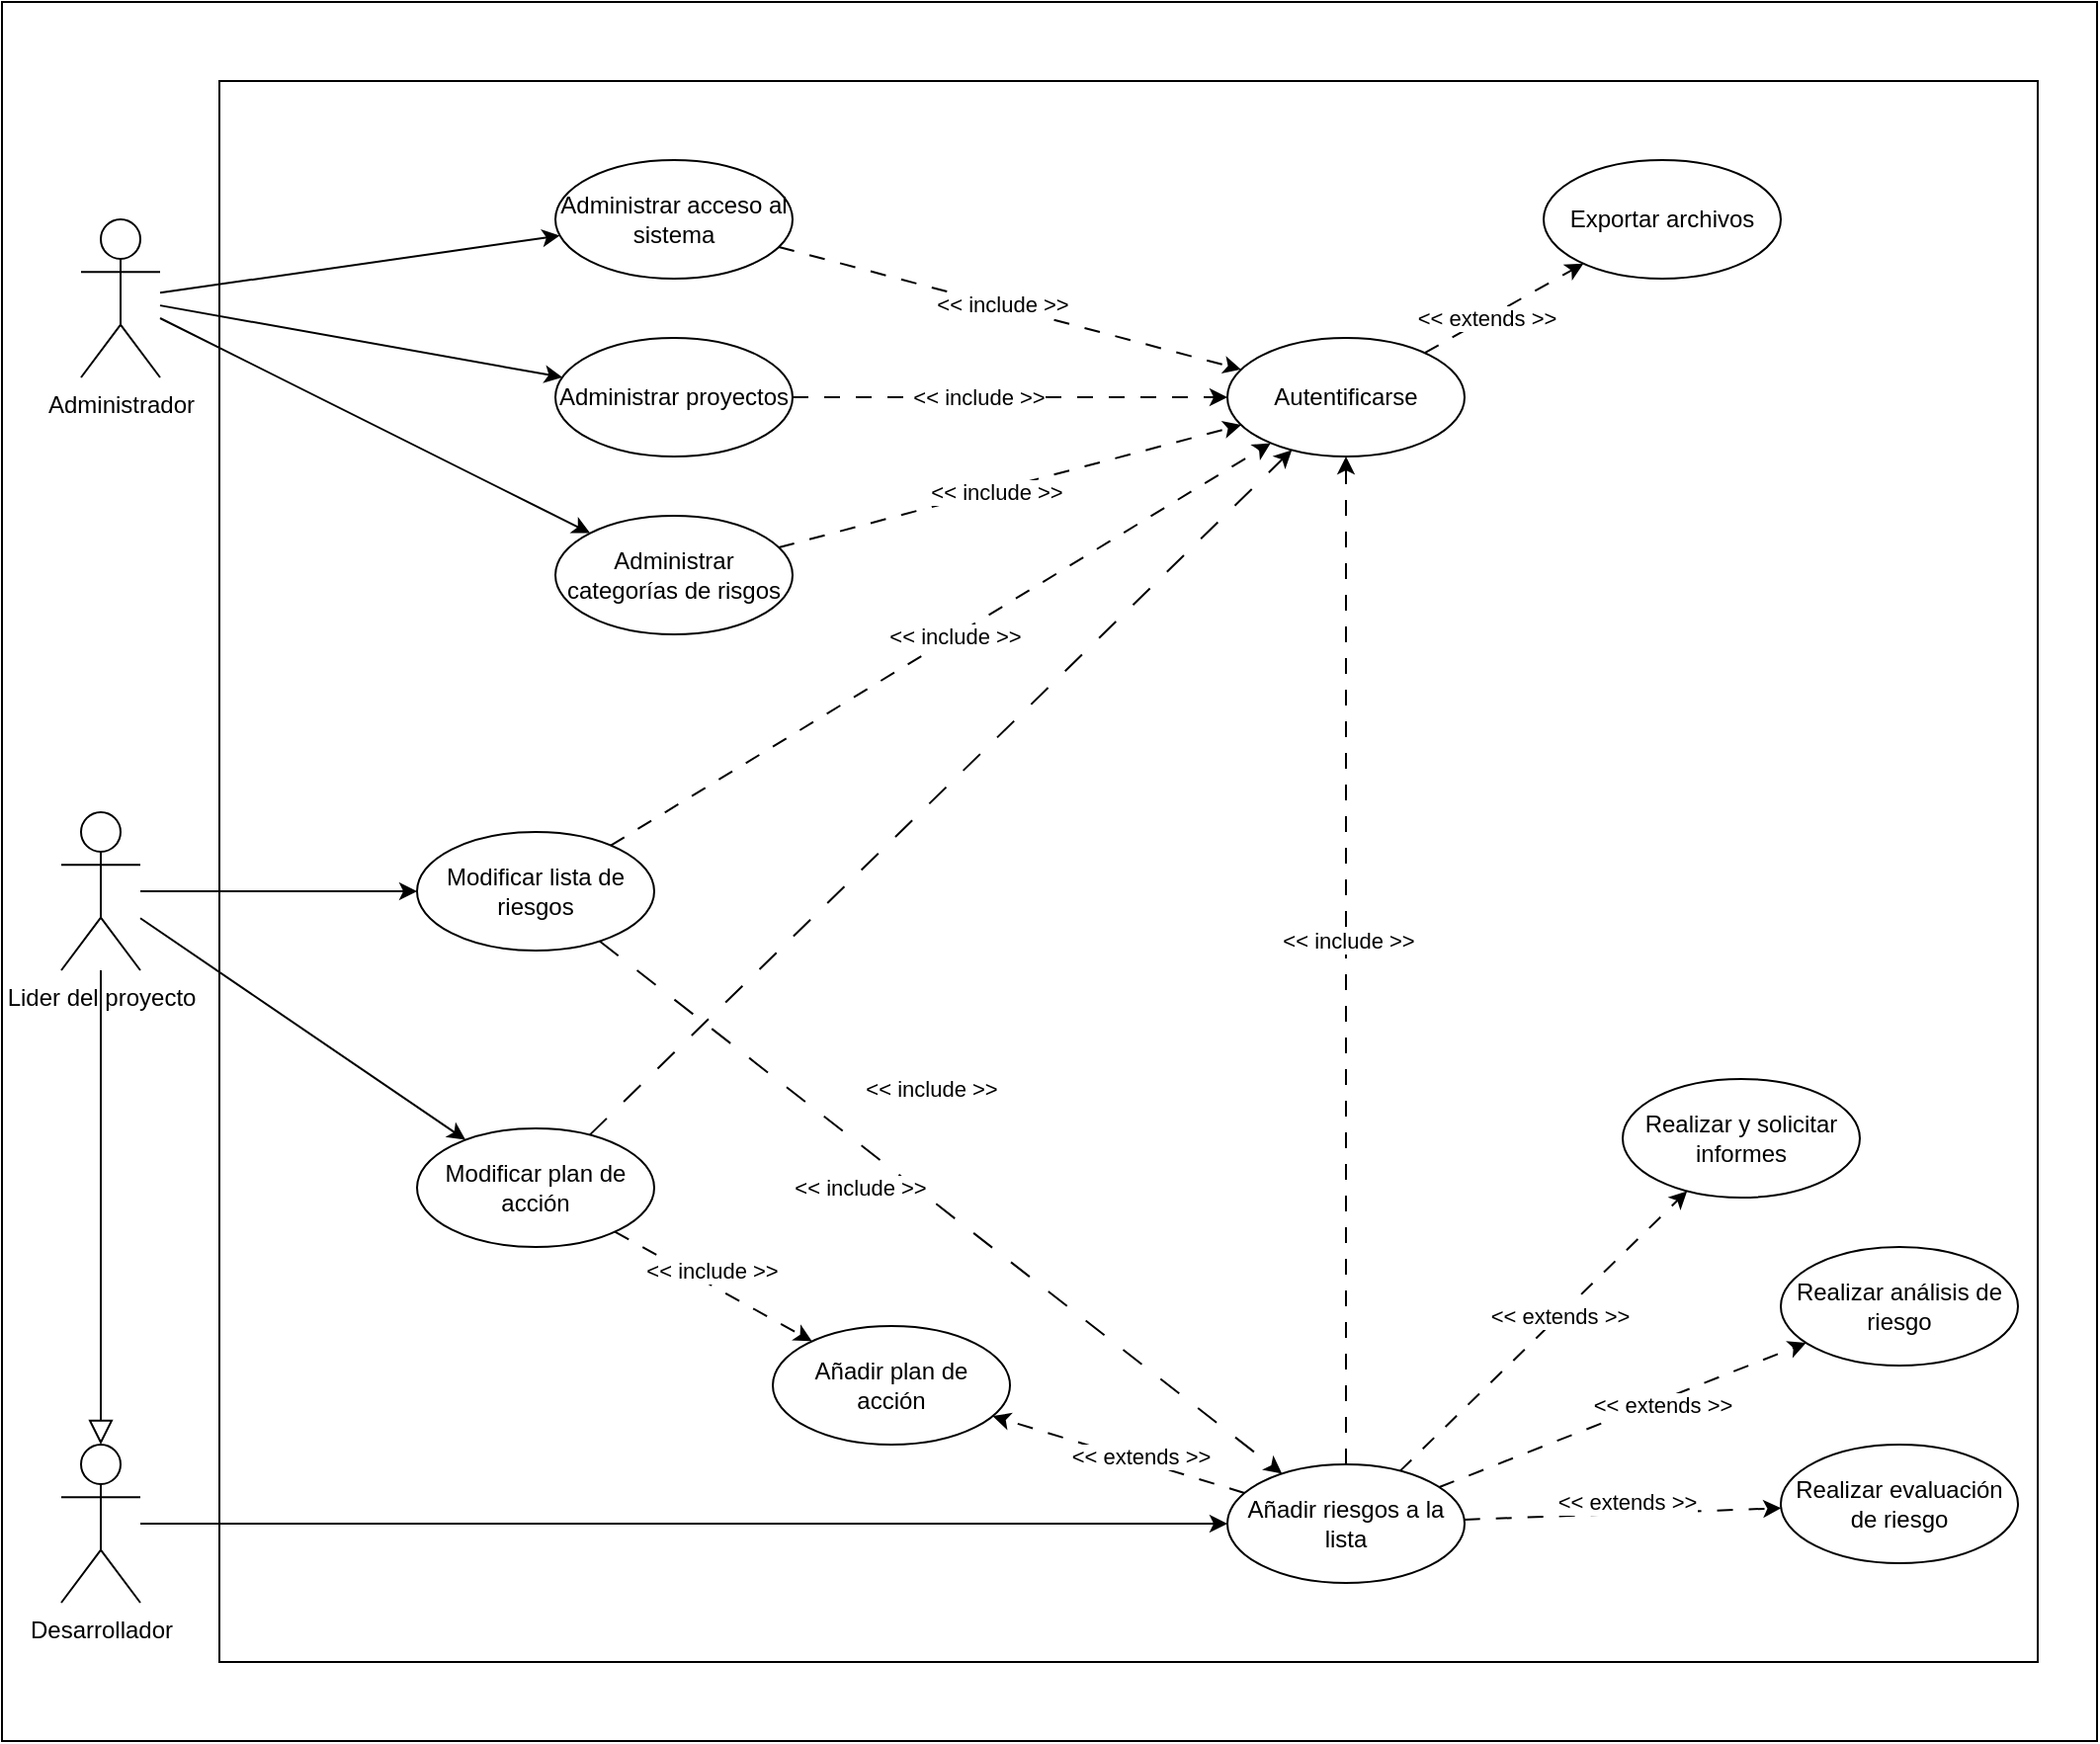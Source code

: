 <mxfile version="24.7.17">
  <diagram id="sK6u0aQZh5gKvJ8_Eq7y" name="Página-2">
    <mxGraphModel dx="1457" dy="847" grid="1" gridSize="10" guides="1" tooltips="1" connect="1" arrows="1" fold="1" page="1" pageScale="1" pageWidth="827" pageHeight="1169" math="0" shadow="0">
      <root>
        <mxCell id="0" />
        <mxCell id="1" parent="0" />
        <mxCell id="-5TUY3w5zbnfjcx4eBSF-23" value="" style="rounded=0;whiteSpace=wrap;html=1;" parent="1" vertex="1">
          <mxGeometry x="290" y="120" width="1060" height="880" as="geometry" />
        </mxCell>
        <mxCell id="-5TUY3w5zbnfjcx4eBSF-76" value="" style="rounded=0;whiteSpace=wrap;html=1;" parent="1" vertex="1">
          <mxGeometry x="400" y="160" width="920" height="800" as="geometry" />
        </mxCell>
        <mxCell id="-5TUY3w5zbnfjcx4eBSF-77" style="rounded=0;orthogonalLoop=1;jettySize=auto;html=1;" parent="1" source="-5TUY3w5zbnfjcx4eBSF-79" target="-5TUY3w5zbnfjcx4eBSF-89" edge="1">
          <mxGeometry relative="1" as="geometry" />
        </mxCell>
        <mxCell id="-5TUY3w5zbnfjcx4eBSF-78" style="rounded=0;orthogonalLoop=1;jettySize=auto;html=1;" parent="1" source="-5TUY3w5zbnfjcx4eBSF-79" target="-5TUY3w5zbnfjcx4eBSF-92" edge="1">
          <mxGeometry relative="1" as="geometry" />
        </mxCell>
        <mxCell id="dsdEelzjTaVAezbVnpXR-1" style="rounded=0;orthogonalLoop=1;jettySize=auto;html=1;" parent="1" source="-5TUY3w5zbnfjcx4eBSF-79" target="-5TUY3w5zbnfjcx4eBSF-113" edge="1">
          <mxGeometry relative="1" as="geometry" />
        </mxCell>
        <mxCell id="-5TUY3w5zbnfjcx4eBSF-79" value="Administrador" style="shape=umlActor;verticalLabelPosition=bottom;verticalAlign=top;html=1;outlineConnect=0;" parent="1" vertex="1">
          <mxGeometry x="330" y="230" width="40" height="80" as="geometry" />
        </mxCell>
        <mxCell id="-5TUY3w5zbnfjcx4eBSF-82" style="edgeStyle=none;rounded=0;orthogonalLoop=1;jettySize=auto;html=1;" parent="1" source="-5TUY3w5zbnfjcx4eBSF-84" target="-5TUY3w5zbnfjcx4eBSF-118" edge="1">
          <mxGeometry relative="1" as="geometry" />
        </mxCell>
        <mxCell id="dX3sOXWLlkZk12BEzYUn-5" style="rounded=0;orthogonalLoop=1;jettySize=auto;html=1;" parent="1" source="-5TUY3w5zbnfjcx4eBSF-84" target="-5TUY3w5zbnfjcx4eBSF-110" edge="1">
          <mxGeometry relative="1" as="geometry" />
        </mxCell>
        <mxCell id="-5TUY3w5zbnfjcx4eBSF-84" value="Lider del proyecto" style="shape=umlActor;verticalLabelPosition=bottom;verticalAlign=top;html=1;outlineConnect=0;" parent="1" vertex="1">
          <mxGeometry x="320" y="530" width="40" height="80" as="geometry" />
        </mxCell>
        <mxCell id="-5TUY3w5zbnfjcx4eBSF-85" style="rounded=0;orthogonalLoop=1;jettySize=auto;html=1;" parent="1" source="-5TUY3w5zbnfjcx4eBSF-86" target="-5TUY3w5zbnfjcx4eBSF-107" edge="1">
          <mxGeometry relative="1" as="geometry" />
        </mxCell>
        <mxCell id="-5TUY3w5zbnfjcx4eBSF-132" style="edgeStyle=none;rounded=0;orthogonalLoop=1;jettySize=auto;html=1;endArrow=block;endFill=0;endSize=10;" parent="1" source="-5TUY3w5zbnfjcx4eBSF-84" target="-5TUY3w5zbnfjcx4eBSF-86" edge="1">
          <mxGeometry relative="1" as="geometry">
            <mxPoint x="370" y="840" as="sourcePoint" />
            <mxPoint x="370" y="640" as="targetPoint" />
          </mxGeometry>
        </mxCell>
        <mxCell id="-5TUY3w5zbnfjcx4eBSF-86" value="Desarrollador" style="shape=umlActor;verticalLabelPosition=bottom;verticalAlign=top;html=1;outlineConnect=0;" parent="1" vertex="1">
          <mxGeometry x="320" y="850" width="40" height="80" as="geometry" />
        </mxCell>
        <mxCell id="-5TUY3w5zbnfjcx4eBSF-87" style="edgeStyle=none;rounded=0;orthogonalLoop=1;jettySize=auto;html=1;dashed=1;dashPattern=8 8;" parent="1" source="-5TUY3w5zbnfjcx4eBSF-89" target="-5TUY3w5zbnfjcx4eBSF-121" edge="1">
          <mxGeometry relative="1" as="geometry" />
        </mxCell>
        <mxCell id="-5TUY3w5zbnfjcx4eBSF-88" value="&amp;lt;&amp;lt; include &amp;gt;&amp;gt;" style="edgeLabel;html=1;align=center;verticalAlign=middle;resizable=0;points=[];" parent="-5TUY3w5zbnfjcx4eBSF-87" vertex="1" connectable="0">
          <mxGeometry x="-0.04" y="1" relative="1" as="geometry">
            <mxPoint as="offset" />
          </mxGeometry>
        </mxCell>
        <mxCell id="-5TUY3w5zbnfjcx4eBSF-89" value="Administrar acceso al sistema" style="ellipse;whiteSpace=wrap;html=1;" parent="1" vertex="1">
          <mxGeometry x="570" y="200" width="120" height="60" as="geometry" />
        </mxCell>
        <mxCell id="-5TUY3w5zbnfjcx4eBSF-90" style="edgeStyle=none;rounded=0;orthogonalLoop=1;jettySize=auto;html=1;dashed=1;dashPattern=8 8;" parent="1" source="-5TUY3w5zbnfjcx4eBSF-92" target="-5TUY3w5zbnfjcx4eBSF-121" edge="1">
          <mxGeometry relative="1" as="geometry" />
        </mxCell>
        <mxCell id="-5TUY3w5zbnfjcx4eBSF-91" value="&amp;lt;&amp;lt; include &amp;gt;&amp;gt;" style="edgeLabel;html=1;align=center;verticalAlign=middle;resizable=0;points=[];" parent="-5TUY3w5zbnfjcx4eBSF-90" vertex="1" connectable="0">
          <mxGeometry x="-0.148" relative="1" as="geometry">
            <mxPoint as="offset" />
          </mxGeometry>
        </mxCell>
        <mxCell id="-5TUY3w5zbnfjcx4eBSF-92" value="Administrar proyectos" style="ellipse;whiteSpace=wrap;html=1;" parent="1" vertex="1">
          <mxGeometry x="570" y="290" width="120" height="60" as="geometry" />
        </mxCell>
        <mxCell id="-5TUY3w5zbnfjcx4eBSF-93" value="Exportar archivos" style="ellipse;whiteSpace=wrap;html=1;" parent="1" vertex="1">
          <mxGeometry x="1070" y="200" width="120" height="60" as="geometry" />
        </mxCell>
        <mxCell id="-5TUY3w5zbnfjcx4eBSF-101" style="edgeStyle=none;rounded=0;orthogonalLoop=1;jettySize=auto;html=1;dashed=1;dashPattern=8 8;" parent="1" source="-5TUY3w5zbnfjcx4eBSF-107" target="-5TUY3w5zbnfjcx4eBSF-114" edge="1">
          <mxGeometry relative="1" as="geometry" />
        </mxCell>
        <mxCell id="-5TUY3w5zbnfjcx4eBSF-102" value="&amp;lt;&amp;lt; extends &amp;gt;&amp;gt;" style="edgeLabel;html=1;align=center;verticalAlign=middle;resizable=0;points=[];" parent="-5TUY3w5zbnfjcx4eBSF-101" vertex="1" connectable="0">
          <mxGeometry x="0.033" y="-1" relative="1" as="geometry">
            <mxPoint x="-1" y="-7" as="offset" />
          </mxGeometry>
        </mxCell>
        <mxCell id="-5TUY3w5zbnfjcx4eBSF-103" style="edgeStyle=none;rounded=0;orthogonalLoop=1;jettySize=auto;html=1;dashed=1;dashPattern=8 8;" parent="1" source="-5TUY3w5zbnfjcx4eBSF-107" target="-5TUY3w5zbnfjcx4eBSF-115" edge="1">
          <mxGeometry relative="1" as="geometry" />
        </mxCell>
        <mxCell id="-5TUY3w5zbnfjcx4eBSF-104" value="&amp;lt;&amp;lt; extends &amp;gt;&amp;gt;" style="edgeLabel;html=1;align=center;verticalAlign=middle;resizable=0;points=[];" parent="-5TUY3w5zbnfjcx4eBSF-103" vertex="1" connectable="0">
          <mxGeometry x="-0.175" y="-3" relative="1" as="geometry">
            <mxPoint x="-1" as="offset" />
          </mxGeometry>
        </mxCell>
        <mxCell id="-5TUY3w5zbnfjcx4eBSF-105" style="edgeStyle=none;rounded=0;orthogonalLoop=1;jettySize=auto;html=1;dashed=1;dashPattern=8 8;" parent="1" source="-5TUY3w5zbnfjcx4eBSF-107" target="-5TUY3w5zbnfjcx4eBSF-124" edge="1">
          <mxGeometry relative="1" as="geometry" />
        </mxCell>
        <mxCell id="-5TUY3w5zbnfjcx4eBSF-106" value="&amp;lt;&amp;lt; extends &amp;gt;&amp;gt;" style="edgeLabel;html=1;align=center;verticalAlign=middle;resizable=0;points=[];" parent="-5TUY3w5zbnfjcx4eBSF-105" vertex="1" connectable="0">
          <mxGeometry x="0.103" relative="1" as="geometry">
            <mxPoint as="offset" />
          </mxGeometry>
        </mxCell>
        <mxCell id="D7hPwTgN9Ad0S_OiSbyl-2" style="rounded=0;orthogonalLoop=1;jettySize=auto;html=1;dashed=1;dashPattern=8 8;" parent="1" source="-5TUY3w5zbnfjcx4eBSF-107" target="D7hPwTgN9Ad0S_OiSbyl-1" edge="1">
          <mxGeometry relative="1" as="geometry" />
        </mxCell>
        <mxCell id="-5TUY3w5zbnfjcx4eBSF-107" value="Añadir riesgos a la lista" style="ellipse;whiteSpace=wrap;html=1;" parent="1" vertex="1">
          <mxGeometry x="910" y="860" width="120" height="60" as="geometry" />
        </mxCell>
        <mxCell id="dX3sOXWLlkZk12BEzYUn-7" style="rounded=0;orthogonalLoop=1;jettySize=auto;html=1;dashed=1;dashPattern=12 12;" parent="1" source="-5TUY3w5zbnfjcx4eBSF-110" target="-5TUY3w5zbnfjcx4eBSF-107" edge="1">
          <mxGeometry relative="1" as="geometry" />
        </mxCell>
        <mxCell id="-5TUY3w5zbnfjcx4eBSF-110" value="Modificar lista de riesgos" style="ellipse;whiteSpace=wrap;html=1;" parent="1" vertex="1">
          <mxGeometry x="500" y="540" width="120" height="60" as="geometry" />
        </mxCell>
        <mxCell id="-5TUY3w5zbnfjcx4eBSF-111" style="edgeStyle=none;rounded=0;orthogonalLoop=1;jettySize=auto;html=1;dashed=1;dashPattern=8 8;" parent="1" source="-5TUY3w5zbnfjcx4eBSF-113" target="-5TUY3w5zbnfjcx4eBSF-121" edge="1">
          <mxGeometry relative="1" as="geometry" />
        </mxCell>
        <mxCell id="-5TUY3w5zbnfjcx4eBSF-112" value="&amp;lt;&amp;lt; include &amp;gt;&amp;gt;" style="edgeLabel;html=1;align=center;verticalAlign=middle;resizable=0;points=[];" parent="-5TUY3w5zbnfjcx4eBSF-111" vertex="1" connectable="0">
          <mxGeometry x="-0.068" y="-1" relative="1" as="geometry">
            <mxPoint as="offset" />
          </mxGeometry>
        </mxCell>
        <mxCell id="-5TUY3w5zbnfjcx4eBSF-113" value="Administrar categorías de risgos" style="ellipse;whiteSpace=wrap;html=1;" parent="1" vertex="1">
          <mxGeometry x="570" y="380" width="120" height="60" as="geometry" />
        </mxCell>
        <mxCell id="-5TUY3w5zbnfjcx4eBSF-114" value="Realizar evaluación de riesgo" style="ellipse;whiteSpace=wrap;html=1;" parent="1" vertex="1">
          <mxGeometry x="1190" y="850" width="120" height="60" as="geometry" />
        </mxCell>
        <mxCell id="-5TUY3w5zbnfjcx4eBSF-115" value="&lt;div&gt;Añadir plan de&lt;/div&gt;&lt;div&gt;acción&lt;/div&gt;" style="ellipse;whiteSpace=wrap;html=1;" parent="1" vertex="1">
          <mxGeometry x="680" y="790" width="120" height="60" as="geometry" />
        </mxCell>
        <mxCell id="-5TUY3w5zbnfjcx4eBSF-116" style="edgeStyle=none;rounded=0;orthogonalLoop=1;jettySize=auto;html=1;dashed=1;dashPattern=8 8;" parent="1" source="-5TUY3w5zbnfjcx4eBSF-118" target="-5TUY3w5zbnfjcx4eBSF-115" edge="1">
          <mxGeometry relative="1" as="geometry" />
        </mxCell>
        <mxCell id="-5TUY3w5zbnfjcx4eBSF-117" value="&amp;lt;&amp;lt; include &amp;gt;&amp;gt;" style="edgeLabel;html=1;align=center;verticalAlign=middle;resizable=0;points=[];" parent="-5TUY3w5zbnfjcx4eBSF-116" vertex="1" connectable="0">
          <mxGeometry x="0.054" y="1" relative="1" as="geometry">
            <mxPoint x="-4" y="-9" as="offset" />
          </mxGeometry>
        </mxCell>
        <mxCell id="dX3sOXWLlkZk12BEzYUn-6" style="rounded=0;orthogonalLoop=1;jettySize=auto;html=1;dashed=1;dashPattern=12 12;" parent="1" source="-5TUY3w5zbnfjcx4eBSF-118" target="-5TUY3w5zbnfjcx4eBSF-121" edge="1">
          <mxGeometry relative="1" as="geometry" />
        </mxCell>
        <mxCell id="-5TUY3w5zbnfjcx4eBSF-118" value="Modificar plan de acción" style="ellipse;whiteSpace=wrap;html=1;" parent="1" vertex="1">
          <mxGeometry x="500" y="690" width="120" height="60" as="geometry" />
        </mxCell>
        <mxCell id="-5TUY3w5zbnfjcx4eBSF-119" style="edgeStyle=none;rounded=0;orthogonalLoop=1;jettySize=auto;html=1;dashed=1;dashPattern=8 8;" parent="1" source="-5TUY3w5zbnfjcx4eBSF-121" target="-5TUY3w5zbnfjcx4eBSF-93" edge="1">
          <mxGeometry relative="1" as="geometry" />
        </mxCell>
        <mxCell id="-5TUY3w5zbnfjcx4eBSF-120" value="&amp;lt;&amp;lt; extends &amp;gt;&amp;gt;" style="edgeLabel;html=1;align=center;verticalAlign=middle;resizable=0;points=[];" parent="-5TUY3w5zbnfjcx4eBSF-119" vertex="1" connectable="0">
          <mxGeometry x="-0.227" y="1" relative="1" as="geometry">
            <mxPoint as="offset" />
          </mxGeometry>
        </mxCell>
        <mxCell id="-5TUY3w5zbnfjcx4eBSF-121" value="Autentificarse" style="ellipse;whiteSpace=wrap;html=1;" parent="1" vertex="1">
          <mxGeometry x="910" y="290" width="120" height="60" as="geometry" />
        </mxCell>
        <mxCell id="-5TUY3w5zbnfjcx4eBSF-124" value="Realizar y solicitar informes" style="ellipse;whiteSpace=wrap;html=1;" parent="1" vertex="1">
          <mxGeometry x="1110" y="665" width="120" height="60" as="geometry" />
        </mxCell>
        <mxCell id="v8ho_6EPoCGN8s73HlzQ-10" style="edgeStyle=none;rounded=0;orthogonalLoop=1;jettySize=auto;html=1;dashed=1;dashPattern=8 8;" parent="1" source="-5TUY3w5zbnfjcx4eBSF-110" target="-5TUY3w5zbnfjcx4eBSF-121" edge="1">
          <mxGeometry relative="1" as="geometry">
            <mxPoint x="556" y="616" as="sourcePoint" />
            <mxPoint x="944" y="354" as="targetPoint" />
          </mxGeometry>
        </mxCell>
        <mxCell id="v8ho_6EPoCGN8s73HlzQ-11" value="&amp;lt;&amp;lt; include &amp;gt;&amp;gt;" style="edgeLabel;html=1;align=center;verticalAlign=middle;resizable=0;points=[];" parent="v8ho_6EPoCGN8s73HlzQ-10" vertex="1" connectable="0">
          <mxGeometry x="0.038" y="-1" relative="1" as="geometry">
            <mxPoint y="-1" as="offset" />
          </mxGeometry>
        </mxCell>
        <mxCell id="v8ho_6EPoCGN8s73HlzQ-15" style="edgeStyle=none;rounded=0;orthogonalLoop=1;jettySize=auto;html=1;dashed=1;dashPattern=8 8;" parent="1" source="-5TUY3w5zbnfjcx4eBSF-107" target="-5TUY3w5zbnfjcx4eBSF-121" edge="1">
          <mxGeometry relative="1" as="geometry">
            <mxPoint x="926" y="610" as="sourcePoint" />
            <mxPoint x="974" y="360" as="targetPoint" />
            <Array as="points" />
          </mxGeometry>
        </mxCell>
        <mxCell id="v8ho_6EPoCGN8s73HlzQ-16" value="&amp;lt;&amp;lt; include &amp;gt;&amp;gt;" style="edgeLabel;html=1;align=center;verticalAlign=middle;resizable=0;points=[];" parent="v8ho_6EPoCGN8s73HlzQ-15" vertex="1" connectable="0">
          <mxGeometry x="0.038" y="-1" relative="1" as="geometry">
            <mxPoint y="-1" as="offset" />
          </mxGeometry>
        </mxCell>
        <mxCell id="D7hPwTgN9Ad0S_OiSbyl-1" value="Realizar análisis de riesgo" style="ellipse;whiteSpace=wrap;html=1;" parent="1" vertex="1">
          <mxGeometry x="1190" y="750" width="120" height="60" as="geometry" />
        </mxCell>
        <mxCell id="D7hPwTgN9Ad0S_OiSbyl-5" value="&amp;lt;&amp;lt; extends &amp;gt;&amp;gt;" style="edgeLabel;html=1;align=center;verticalAlign=middle;resizable=0;points=[];" parent="1" vertex="1" connectable="0">
          <mxGeometry x="1129.997" y="830.003" as="geometry" />
        </mxCell>
        <mxCell id="dX3sOXWLlkZk12BEzYUn-8" value="&amp;lt;&amp;lt; include &amp;gt;&amp;gt;" style="edgeLabel;html=1;align=center;verticalAlign=middle;resizable=0;points=[];" parent="1" vertex="1" connectable="0">
          <mxGeometry x="723.999" y="720.0" as="geometry" />
        </mxCell>
        <mxCell id="dX3sOXWLlkZk12BEzYUn-10" value="&amp;lt;&amp;lt; include &amp;gt;&amp;gt;" style="edgeLabel;html=1;align=center;verticalAlign=middle;resizable=0;points=[];" parent="1" vertex="1" connectable="0">
          <mxGeometry x="759.999" y="670.0" as="geometry" />
        </mxCell>
      </root>
    </mxGraphModel>
  </diagram>
</mxfile>
